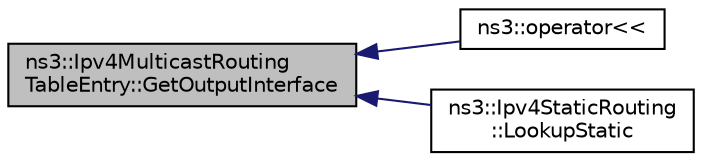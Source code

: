 digraph "ns3::Ipv4MulticastRoutingTableEntry::GetOutputInterface"
{
  edge [fontname="Helvetica",fontsize="10",labelfontname="Helvetica",labelfontsize="10"];
  node [fontname="Helvetica",fontsize="10",shape=record];
  rankdir="LR";
  Node1 [label="ns3::Ipv4MulticastRouting\lTableEntry::GetOutputInterface",height=0.2,width=0.4,color="black", fillcolor="grey75", style="filled", fontcolor="black"];
  Node1 -> Node2 [dir="back",color="midnightblue",fontsize="10",style="solid"];
  Node2 [label="ns3::operator\<\<",height=0.2,width=0.4,color="black", fillcolor="white", style="filled",URL="$d7/d2e/namespacens3.html#a0af860b24c8e4bb573f3752278086a47",tooltip="Stream insertion operator. "];
  Node1 -> Node3 [dir="back",color="midnightblue",fontsize="10",style="solid"];
  Node3 [label="ns3::Ipv4StaticRouting\l::LookupStatic",height=0.2,width=0.4,color="black", fillcolor="white", style="filled",URL="$dd/d2d/classns3_1_1Ipv4StaticRouting.html#acc26ca2e9144cec5748e51d07edf7088",tooltip="Lookup in the multicast forwarding table for destination. "];
}
